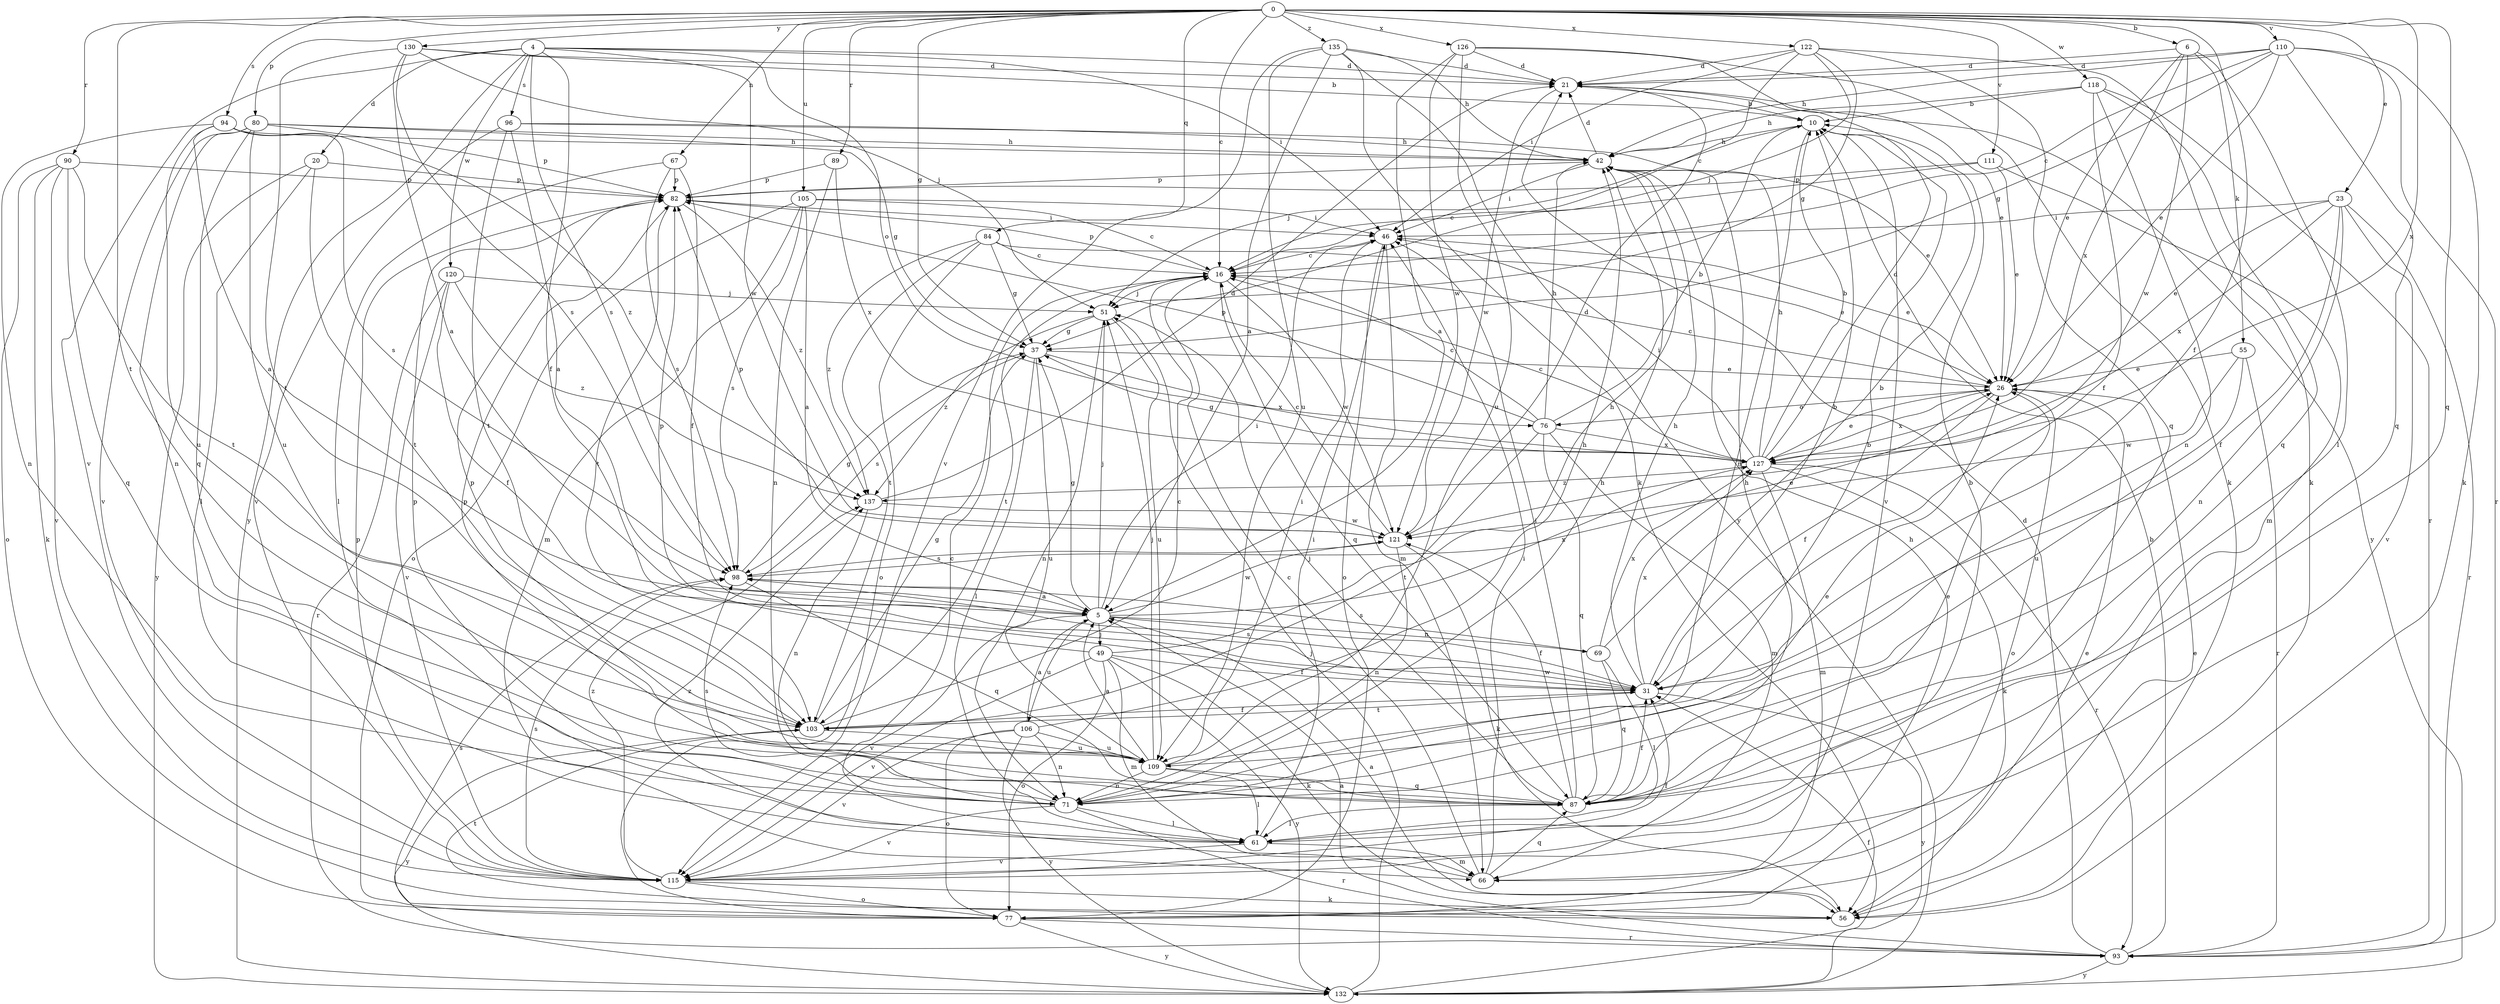 strict digraph  {
0;
4;
5;
6;
10;
16;
20;
21;
23;
26;
31;
37;
42;
46;
49;
51;
55;
56;
61;
66;
67;
69;
71;
76;
77;
80;
82;
84;
87;
89;
90;
93;
94;
96;
98;
103;
105;
106;
109;
110;
111;
115;
118;
120;
121;
122;
126;
127;
130;
132;
135;
137;
0 -> 6  [label=b];
0 -> 16  [label=c];
0 -> 23  [label=e];
0 -> 31  [label=f];
0 -> 37  [label=g];
0 -> 67  [label=n];
0 -> 80  [label=p];
0 -> 84  [label=q];
0 -> 87  [label=q];
0 -> 89  [label=r];
0 -> 90  [label=r];
0 -> 94  [label=s];
0 -> 103  [label=t];
0 -> 105  [label=u];
0 -> 110  [label=v];
0 -> 111  [label=v];
0 -> 118  [label=w];
0 -> 122  [label=x];
0 -> 126  [label=x];
0 -> 127  [label=x];
0 -> 130  [label=y];
0 -> 135  [label=z];
4 -> 20  [label=d];
4 -> 21  [label=d];
4 -> 31  [label=f];
4 -> 46  [label=i];
4 -> 76  [label=o];
4 -> 96  [label=s];
4 -> 98  [label=s];
4 -> 115  [label=v];
4 -> 120  [label=w];
4 -> 121  [label=w];
4 -> 132  [label=y];
5 -> 31  [label=f];
5 -> 37  [label=g];
5 -> 46  [label=i];
5 -> 49  [label=j];
5 -> 51  [label=j];
5 -> 69  [label=n];
5 -> 106  [label=u];
5 -> 115  [label=v];
5 -> 121  [label=w];
5 -> 127  [label=x];
6 -> 21  [label=d];
6 -> 26  [label=e];
6 -> 55  [label=k];
6 -> 61  [label=l];
6 -> 121  [label=w];
6 -> 127  [label=x];
10 -> 42  [label=h];
10 -> 51  [label=j];
10 -> 71  [label=n];
10 -> 115  [label=v];
16 -> 51  [label=j];
16 -> 82  [label=p];
16 -> 87  [label=q];
16 -> 103  [label=t];
16 -> 121  [label=w];
20 -> 61  [label=l];
20 -> 82  [label=p];
20 -> 103  [label=t];
20 -> 132  [label=y];
21 -> 10  [label=b];
21 -> 121  [label=w];
21 -> 132  [label=y];
23 -> 26  [label=e];
23 -> 31  [label=f];
23 -> 46  [label=i];
23 -> 71  [label=n];
23 -> 93  [label=r];
23 -> 115  [label=v];
23 -> 127  [label=x];
26 -> 16  [label=c];
26 -> 31  [label=f];
26 -> 76  [label=o];
26 -> 77  [label=o];
26 -> 127  [label=x];
31 -> 10  [label=b];
31 -> 42  [label=h];
31 -> 98  [label=s];
31 -> 103  [label=t];
31 -> 127  [label=x];
31 -> 132  [label=y];
37 -> 26  [label=e];
37 -> 61  [label=l];
37 -> 98  [label=s];
37 -> 109  [label=u];
37 -> 127  [label=x];
42 -> 21  [label=d];
42 -> 46  [label=i];
42 -> 82  [label=p];
46 -> 16  [label=c];
46 -> 26  [label=e];
46 -> 66  [label=m];
46 -> 77  [label=o];
49 -> 31  [label=f];
49 -> 42  [label=h];
49 -> 56  [label=k];
49 -> 66  [label=m];
49 -> 77  [label=o];
49 -> 82  [label=p];
49 -> 115  [label=v];
49 -> 132  [label=y];
51 -> 37  [label=g];
51 -> 71  [label=n];
51 -> 109  [label=u];
51 -> 137  [label=z];
55 -> 26  [label=e];
55 -> 93  [label=r];
55 -> 109  [label=u];
55 -> 121  [label=w];
56 -> 5  [label=a];
56 -> 26  [label=e];
56 -> 103  [label=t];
61 -> 10  [label=b];
61 -> 16  [label=c];
61 -> 46  [label=i];
61 -> 66  [label=m];
61 -> 115  [label=v];
66 -> 16  [label=c];
66 -> 46  [label=i];
66 -> 87  [label=q];
66 -> 137  [label=z];
67 -> 31  [label=f];
67 -> 61  [label=l];
67 -> 82  [label=p];
67 -> 98  [label=s];
69 -> 10  [label=b];
69 -> 61  [label=l];
69 -> 87  [label=q];
69 -> 98  [label=s];
69 -> 127  [label=x];
71 -> 26  [label=e];
71 -> 42  [label=h];
71 -> 61  [label=l];
71 -> 82  [label=p];
71 -> 93  [label=r];
71 -> 98  [label=s];
71 -> 115  [label=v];
76 -> 10  [label=b];
76 -> 16  [label=c];
76 -> 42  [label=h];
76 -> 66  [label=m];
76 -> 82  [label=p];
76 -> 87  [label=q];
76 -> 103  [label=t];
76 -> 127  [label=x];
77 -> 26  [label=e];
77 -> 42  [label=h];
77 -> 93  [label=r];
77 -> 98  [label=s];
77 -> 132  [label=y];
80 -> 37  [label=g];
80 -> 42  [label=h];
80 -> 71  [label=n];
80 -> 82  [label=p];
80 -> 87  [label=q];
80 -> 109  [label=u];
80 -> 115  [label=v];
82 -> 46  [label=i];
82 -> 103  [label=t];
82 -> 137  [label=z];
84 -> 16  [label=c];
84 -> 26  [label=e];
84 -> 37  [label=g];
84 -> 77  [label=o];
84 -> 103  [label=t];
84 -> 137  [label=z];
87 -> 26  [label=e];
87 -> 31  [label=f];
87 -> 42  [label=h];
87 -> 46  [label=i];
87 -> 51  [label=j];
87 -> 61  [label=l];
87 -> 82  [label=p];
87 -> 121  [label=w];
89 -> 71  [label=n];
89 -> 82  [label=p];
89 -> 127  [label=x];
90 -> 56  [label=k];
90 -> 77  [label=o];
90 -> 82  [label=p];
90 -> 87  [label=q];
90 -> 103  [label=t];
90 -> 115  [label=v];
93 -> 5  [label=a];
93 -> 10  [label=b];
93 -> 21  [label=d];
93 -> 132  [label=y];
94 -> 5  [label=a];
94 -> 42  [label=h];
94 -> 71  [label=n];
94 -> 98  [label=s];
94 -> 109  [label=u];
94 -> 137  [label=z];
96 -> 5  [label=a];
96 -> 26  [label=e];
96 -> 42  [label=h];
96 -> 103  [label=t];
96 -> 115  [label=v];
98 -> 5  [label=a];
98 -> 26  [label=e];
98 -> 37  [label=g];
98 -> 87  [label=q];
103 -> 16  [label=c];
103 -> 31  [label=f];
103 -> 37  [label=g];
103 -> 109  [label=u];
103 -> 132  [label=y];
105 -> 5  [label=a];
105 -> 16  [label=c];
105 -> 46  [label=i];
105 -> 66  [label=m];
105 -> 77  [label=o];
105 -> 98  [label=s];
106 -> 5  [label=a];
106 -> 42  [label=h];
106 -> 71  [label=n];
106 -> 77  [label=o];
106 -> 109  [label=u];
106 -> 115  [label=v];
106 -> 132  [label=y];
109 -> 5  [label=a];
109 -> 10  [label=b];
109 -> 46  [label=i];
109 -> 51  [label=j];
109 -> 61  [label=l];
109 -> 71  [label=n];
109 -> 82  [label=p];
109 -> 87  [label=q];
110 -> 16  [label=c];
110 -> 21  [label=d];
110 -> 26  [label=e];
110 -> 37  [label=g];
110 -> 42  [label=h];
110 -> 56  [label=k];
110 -> 87  [label=q];
110 -> 93  [label=r];
111 -> 16  [label=c];
111 -> 26  [label=e];
111 -> 66  [label=m];
111 -> 82  [label=p];
115 -> 31  [label=f];
115 -> 56  [label=k];
115 -> 77  [label=o];
115 -> 82  [label=p];
115 -> 98  [label=s];
115 -> 137  [label=z];
118 -> 10  [label=b];
118 -> 31  [label=f];
118 -> 42  [label=h];
118 -> 71  [label=n];
118 -> 87  [label=q];
118 -> 93  [label=r];
120 -> 31  [label=f];
120 -> 51  [label=j];
120 -> 93  [label=r];
120 -> 115  [label=v];
120 -> 137  [label=z];
121 -> 16  [label=c];
121 -> 21  [label=d];
121 -> 56  [label=k];
121 -> 71  [label=n];
121 -> 82  [label=p];
121 -> 98  [label=s];
122 -> 16  [label=c];
122 -> 21  [label=d];
122 -> 37  [label=g];
122 -> 46  [label=i];
122 -> 51  [label=j];
122 -> 56  [label=k];
122 -> 87  [label=q];
126 -> 5  [label=a];
126 -> 21  [label=d];
126 -> 26  [label=e];
126 -> 56  [label=k];
126 -> 109  [label=u];
126 -> 121  [label=w];
127 -> 10  [label=b];
127 -> 16  [label=c];
127 -> 21  [label=d];
127 -> 26  [label=e];
127 -> 37  [label=g];
127 -> 42  [label=h];
127 -> 46  [label=i];
127 -> 56  [label=k];
127 -> 66  [label=m];
127 -> 93  [label=r];
127 -> 137  [label=z];
130 -> 5  [label=a];
130 -> 10  [label=b];
130 -> 21  [label=d];
130 -> 51  [label=j];
130 -> 98  [label=s];
130 -> 103  [label=t];
132 -> 31  [label=f];
132 -> 51  [label=j];
135 -> 5  [label=a];
135 -> 21  [label=d];
135 -> 42  [label=h];
135 -> 56  [label=k];
135 -> 109  [label=u];
135 -> 115  [label=v];
135 -> 132  [label=y];
137 -> 21  [label=d];
137 -> 71  [label=n];
137 -> 121  [label=w];
}
